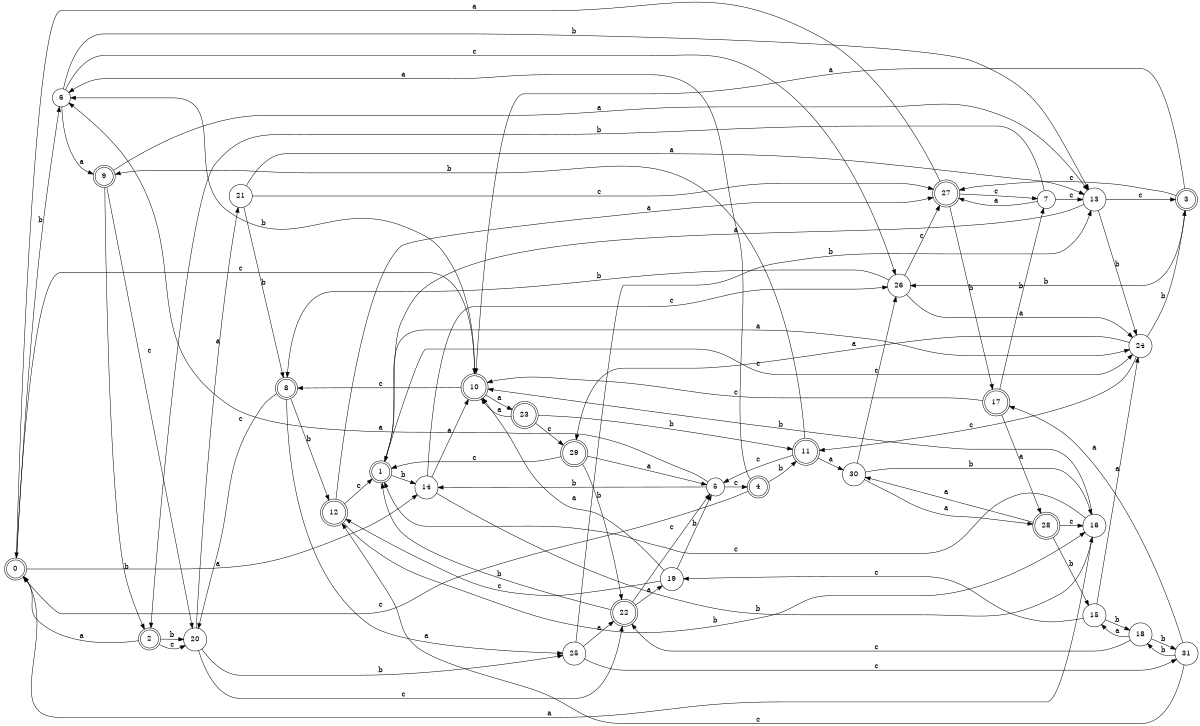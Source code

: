 digraph n26_8 {
__start0 [label="" shape="none"];

rankdir=LR;
size="8,5";

s0 [style="rounded,filled", color="black", fillcolor="white" shape="doublecircle", label="0"];
s1 [style="rounded,filled", color="black", fillcolor="white" shape="doublecircle", label="1"];
s2 [style="rounded,filled", color="black", fillcolor="white" shape="doublecircle", label="2"];
s3 [style="rounded,filled", color="black", fillcolor="white" shape="doublecircle", label="3"];
s4 [style="rounded,filled", color="black", fillcolor="white" shape="doublecircle", label="4"];
s5 [style="filled", color="black", fillcolor="white" shape="circle", label="5"];
s6 [style="filled", color="black", fillcolor="white" shape="circle", label="6"];
s7 [style="filled", color="black", fillcolor="white" shape="circle", label="7"];
s8 [style="rounded,filled", color="black", fillcolor="white" shape="doublecircle", label="8"];
s9 [style="rounded,filled", color="black", fillcolor="white" shape="doublecircle", label="9"];
s10 [style="rounded,filled", color="black", fillcolor="white" shape="doublecircle", label="10"];
s11 [style="rounded,filled", color="black", fillcolor="white" shape="doublecircle", label="11"];
s12 [style="rounded,filled", color="black", fillcolor="white" shape="doublecircle", label="12"];
s13 [style="filled", color="black", fillcolor="white" shape="circle", label="13"];
s14 [style="filled", color="black", fillcolor="white" shape="circle", label="14"];
s15 [style="filled", color="black", fillcolor="white" shape="circle", label="15"];
s16 [style="filled", color="black", fillcolor="white" shape="circle", label="16"];
s17 [style="rounded,filled", color="black", fillcolor="white" shape="doublecircle", label="17"];
s18 [style="filled", color="black", fillcolor="white" shape="circle", label="18"];
s19 [style="filled", color="black", fillcolor="white" shape="circle", label="19"];
s20 [style="filled", color="black", fillcolor="white" shape="circle", label="20"];
s21 [style="filled", color="black", fillcolor="white" shape="circle", label="21"];
s22 [style="rounded,filled", color="black", fillcolor="white" shape="doublecircle", label="22"];
s23 [style="rounded,filled", color="black", fillcolor="white" shape="doublecircle", label="23"];
s24 [style="filled", color="black", fillcolor="white" shape="circle", label="24"];
s25 [style="filled", color="black", fillcolor="white" shape="circle", label="25"];
s26 [style="filled", color="black", fillcolor="white" shape="circle", label="26"];
s27 [style="rounded,filled", color="black", fillcolor="white" shape="doublecircle", label="27"];
s28 [style="rounded,filled", color="black", fillcolor="white" shape="doublecircle", label="28"];
s29 [style="rounded,filled", color="black", fillcolor="white" shape="doublecircle", label="29"];
s30 [style="filled", color="black", fillcolor="white" shape="circle", label="30"];
s31 [style="filled", color="black", fillcolor="white" shape="circle", label="31"];
s0 -> s14 [label="a"];
s0 -> s6 [label="b"];
s0 -> s10 [label="c"];
s1 -> s24 [label="a"];
s1 -> s14 [label="b"];
s1 -> s24 [label="c"];
s2 -> s0 [label="a"];
s2 -> s20 [label="b"];
s2 -> s20 [label="c"];
s3 -> s10 [label="a"];
s3 -> s26 [label="b"];
s3 -> s27 [label="c"];
s4 -> s6 [label="a"];
s4 -> s11 [label="b"];
s4 -> s0 [label="c"];
s5 -> s6 [label="a"];
s5 -> s14 [label="b"];
s5 -> s4 [label="c"];
s6 -> s9 [label="a"];
s6 -> s13 [label="b"];
s6 -> s26 [label="c"];
s7 -> s27 [label="a"];
s7 -> s2 [label="b"];
s7 -> s13 [label="c"];
s8 -> s25 [label="a"];
s8 -> s12 [label="b"];
s8 -> s20 [label="c"];
s9 -> s13 [label="a"];
s9 -> s2 [label="b"];
s9 -> s20 [label="c"];
s10 -> s23 [label="a"];
s10 -> s6 [label="b"];
s10 -> s8 [label="c"];
s11 -> s30 [label="a"];
s11 -> s9 [label="b"];
s11 -> s5 [label="c"];
s12 -> s27 [label="a"];
s12 -> s16 [label="b"];
s12 -> s1 [label="c"];
s13 -> s1 [label="a"];
s13 -> s24 [label="b"];
s13 -> s3 [label="c"];
s14 -> s10 [label="a"];
s14 -> s16 [label="b"];
s14 -> s26 [label="c"];
s15 -> s24 [label="a"];
s15 -> s18 [label="b"];
s15 -> s19 [label="c"];
s16 -> s0 [label="a"];
s16 -> s10 [label="b"];
s16 -> s1 [label="c"];
s17 -> s28 [label="a"];
s17 -> s7 [label="b"];
s17 -> s10 [label="c"];
s18 -> s15 [label="a"];
s18 -> s31 [label="b"];
s18 -> s22 [label="c"];
s19 -> s10 [label="a"];
s19 -> s5 [label="b"];
s19 -> s12 [label="c"];
s20 -> s21 [label="a"];
s20 -> s25 [label="b"];
s20 -> s22 [label="c"];
s21 -> s13 [label="a"];
s21 -> s8 [label="b"];
s21 -> s27 [label="c"];
s22 -> s19 [label="a"];
s22 -> s1 [label="b"];
s22 -> s5 [label="c"];
s23 -> s10 [label="a"];
s23 -> s11 [label="b"];
s23 -> s29 [label="c"];
s24 -> s29 [label="a"];
s24 -> s3 [label="b"];
s24 -> s11 [label="c"];
s25 -> s22 [label="a"];
s25 -> s13 [label="b"];
s25 -> s31 [label="c"];
s26 -> s24 [label="a"];
s26 -> s8 [label="b"];
s26 -> s27 [label="c"];
s27 -> s0 [label="a"];
s27 -> s17 [label="b"];
s27 -> s7 [label="c"];
s28 -> s30 [label="a"];
s28 -> s15 [label="b"];
s28 -> s16 [label="c"];
s29 -> s5 [label="a"];
s29 -> s22 [label="b"];
s29 -> s1 [label="c"];
s30 -> s28 [label="a"];
s30 -> s16 [label="b"];
s30 -> s26 [label="c"];
s31 -> s17 [label="a"];
s31 -> s18 [label="b"];
s31 -> s12 [label="c"];

}